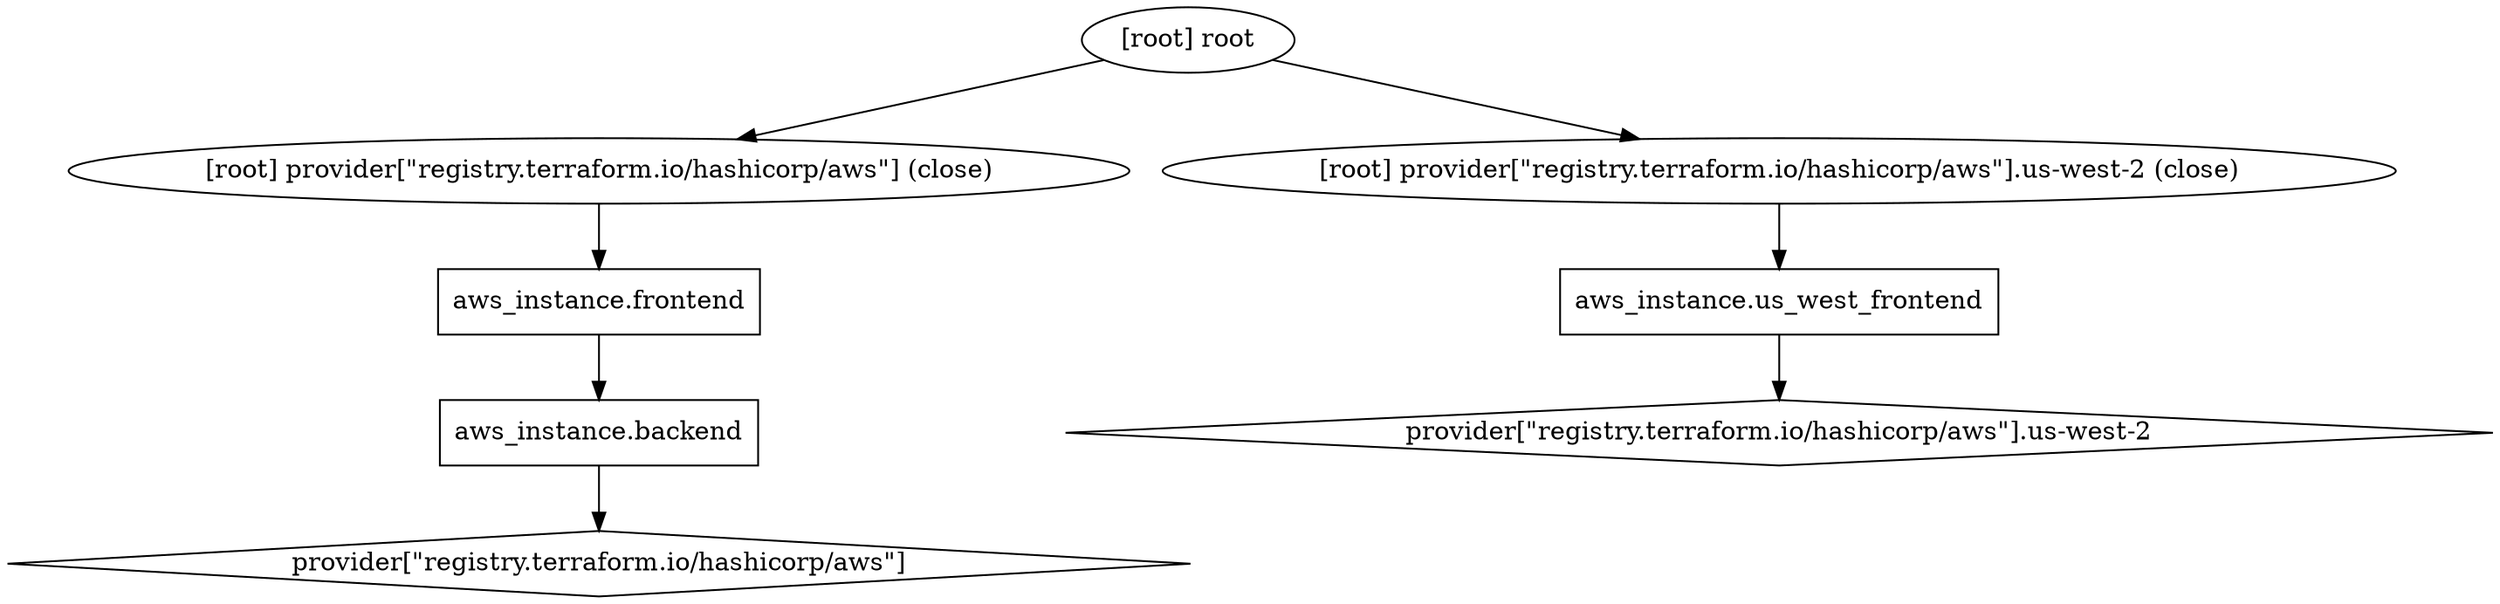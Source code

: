 digraph {
	compound = "true"
	newrank = "true"
	subgraph "root" {
		"[root] aws_instance.backend (expand)" [label = "aws_instance.backend", shape = "box"]
		"[root] aws_instance.frontend (expand)" [label = "aws_instance.frontend", shape = "box"]
		"[root] aws_instance.us_west_frontend (expand)" [label = "aws_instance.us_west_frontend", shape = "box"]
		"[root] provider[\"registry.terraform.io/hashicorp/aws\"]" [label = "provider[\"registry.terraform.io/hashicorp/aws\"]", shape = "diamond"]
		"[root] provider[\"registry.terraform.io/hashicorp/aws\"].us-west-2" [label = "provider[\"registry.terraform.io/hashicorp/aws\"].us-west-2", shape = "diamond"]
		"[root] aws_instance.backend (expand)" -> "[root] provider[\"registry.terraform.io/hashicorp/aws\"]"
		"[root] aws_instance.frontend (expand)" -> "[root] aws_instance.backend (expand)"
		"[root] aws_instance.us_west_frontend (expand)" -> "[root] provider[\"registry.terraform.io/hashicorp/aws\"].us-west-2"
		"[root] provider[\"registry.terraform.io/hashicorp/aws\"] (close)" -> "[root] aws_instance.frontend (expand)"
		"[root] provider[\"registry.terraform.io/hashicorp/aws\"].us-west-2 (close)" -> "[root] aws_instance.us_west_frontend (expand)"
		"[root] root" -> "[root] provider[\"registry.terraform.io/hashicorp/aws\"] (close)"
		"[root] root" -> "[root] provider[\"registry.terraform.io/hashicorp/aws\"].us-west-2 (close)"
	}
}

